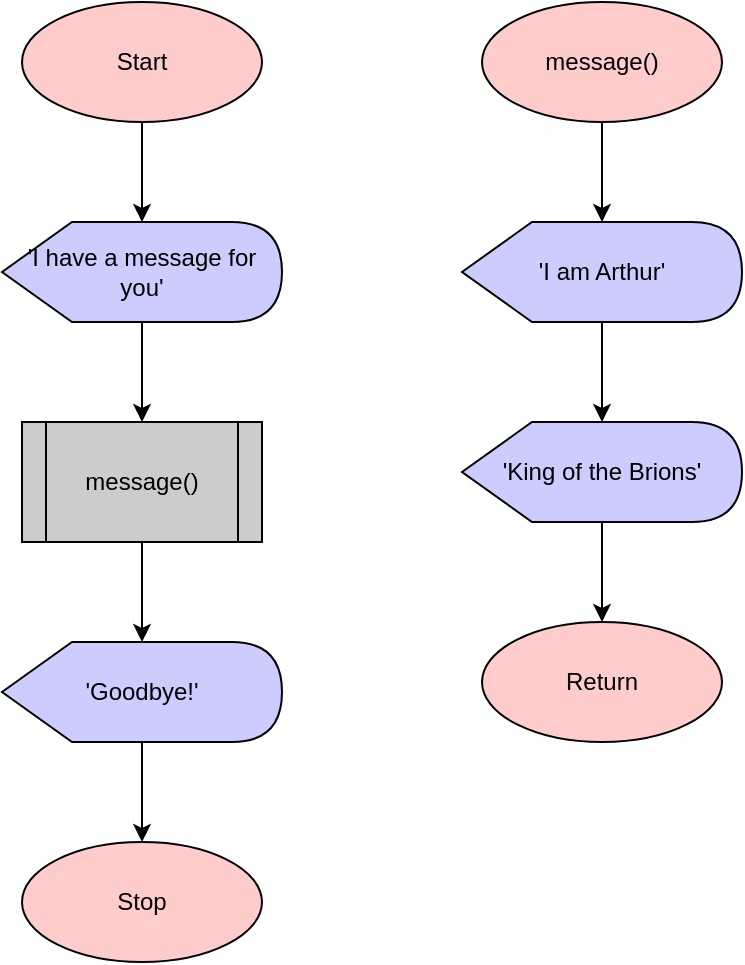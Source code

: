 <mxfile>
    <diagram id="Xa-bkiTQANXerj5fEobV" name="Page-1">
        <mxGraphModel dx="495" dy="627" grid="1" gridSize="10" guides="1" tooltips="1" connect="1" arrows="1" fold="1" page="1" pageScale="1" pageWidth="850" pageHeight="1100" math="0" shadow="0">
            <root>
                <mxCell id="0"/>
                <mxCell id="1" parent="0"/>
                <mxCell id="19" value="" style="edgeStyle=none;html=1;" edge="1" parent="1" source="2" target="4">
                    <mxGeometry relative="1" as="geometry"/>
                </mxCell>
                <mxCell id="2" value="&#39;I have a message for you&#39;" style="shape=display;whiteSpace=wrap;html=1;fillColor=#CCCCFF;" vertex="1" parent="1">
                    <mxGeometry x="30" y="400" width="140" height="50" as="geometry"/>
                </mxCell>
                <mxCell id="20" value="" style="edgeStyle=none;html=1;" edge="1" parent="1" source="4" target="5">
                    <mxGeometry relative="1" as="geometry"/>
                </mxCell>
                <mxCell id="4" value="message()" style="shape=process;whiteSpace=wrap;html=1;backgroundOutline=1;fillColor=#CCCCCC;" vertex="1" parent="1">
                    <mxGeometry x="40" y="500" width="120" height="60" as="geometry"/>
                </mxCell>
                <mxCell id="21" value="" style="edgeStyle=none;html=1;" edge="1" parent="1" source="5" target="6">
                    <mxGeometry relative="1" as="geometry"/>
                </mxCell>
                <mxCell id="5" value="&#39;Goodbye!&#39;" style="shape=display;whiteSpace=wrap;html=1;fillColor=#CCCCFF;" vertex="1" parent="1">
                    <mxGeometry x="30" y="610" width="140" height="50" as="geometry"/>
                </mxCell>
                <mxCell id="6" value="Stop" style="ellipse;whiteSpace=wrap;html=1;fillColor=#FFCCCC;" vertex="1" parent="1">
                    <mxGeometry x="40" y="710" width="120" height="60" as="geometry"/>
                </mxCell>
                <mxCell id="18" value="" style="edgeStyle=none;html=1;" edge="1" parent="1" source="7" target="2">
                    <mxGeometry relative="1" as="geometry"/>
                </mxCell>
                <mxCell id="7" value="Start" style="ellipse;whiteSpace=wrap;html=1;fillColor=#FFCCCC;" vertex="1" parent="1">
                    <mxGeometry x="40" y="290" width="120" height="60" as="geometry"/>
                </mxCell>
                <mxCell id="22" value="" style="edgeStyle=none;html=1;" edge="1" parent="1" source="8" target="11">
                    <mxGeometry relative="1" as="geometry"/>
                </mxCell>
                <mxCell id="8" value="&#39;I am Arthur&#39;" style="shape=display;whiteSpace=wrap;html=1;fillColor=#CCCCFF;" vertex="1" parent="1">
                    <mxGeometry x="260" y="400" width="140" height="50" as="geometry"/>
                </mxCell>
                <mxCell id="9" value="Return" style="ellipse;whiteSpace=wrap;html=1;fillColor=#FFCCCC;" vertex="1" parent="1">
                    <mxGeometry x="270" y="600" width="120" height="60" as="geometry"/>
                </mxCell>
                <mxCell id="14" style="edgeStyle=none;html=1;exitX=0.5;exitY=1;exitDx=0;exitDy=0;" edge="1" parent="1" source="10" target="8">
                    <mxGeometry relative="1" as="geometry"/>
                </mxCell>
                <mxCell id="10" value="message()" style="ellipse;whiteSpace=wrap;html=1;fillColor=#FFCCCC;" vertex="1" parent="1">
                    <mxGeometry x="270" y="290" width="120" height="60" as="geometry"/>
                </mxCell>
                <mxCell id="17" value="" style="edgeStyle=none;html=1;" edge="1" parent="1" source="11" target="9">
                    <mxGeometry relative="1" as="geometry"/>
                </mxCell>
                <mxCell id="11" value="&#39;King of the Brions&#39;" style="shape=display;whiteSpace=wrap;html=1;fillColor=#CCCCFF;" vertex="1" parent="1">
                    <mxGeometry x="260" y="500" width="140" height="50" as="geometry"/>
                </mxCell>
            </root>
        </mxGraphModel>
    </diagram>
</mxfile>